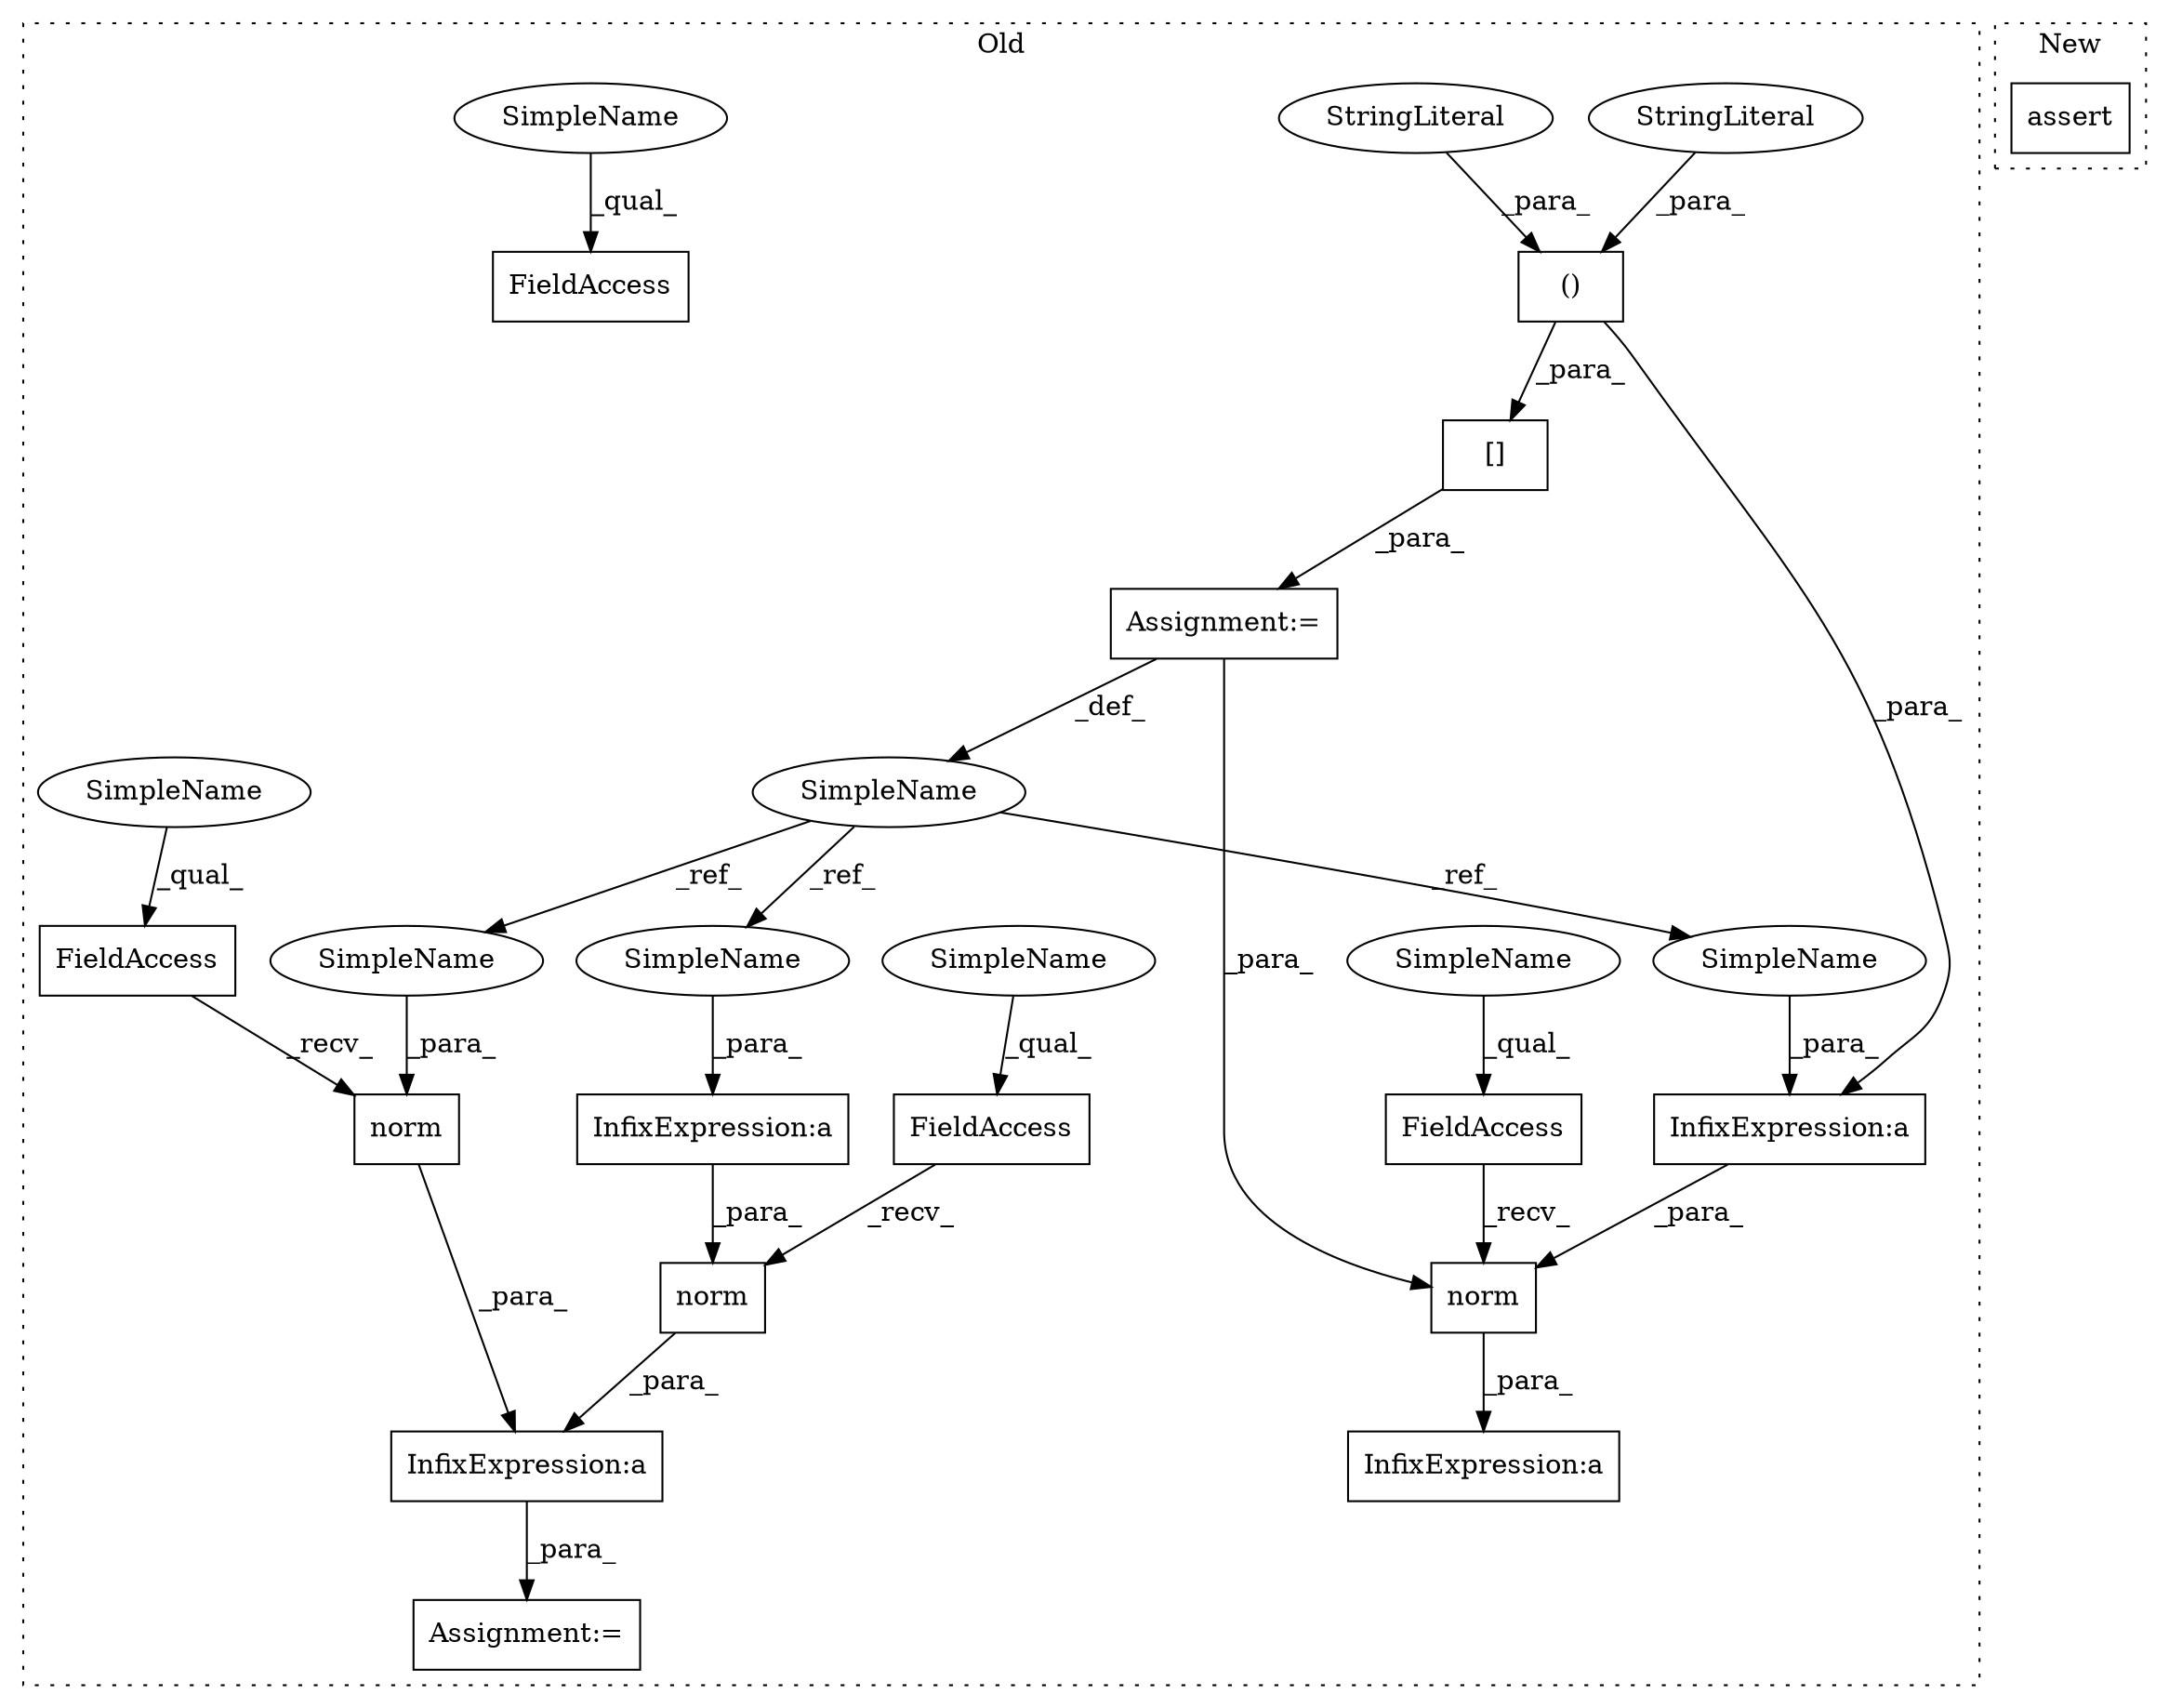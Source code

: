 digraph G {
subgraph cluster0 {
1 [label="norm" a="32" s="2809,2826" l="5,1" shape="box"];
3 [label="FieldAccess" a="22" s="2796" l="12" shape="box"];
4 [label="Assignment:=" a="7" s="2794" l="1" shape="box"];
5 [label="InfixExpression:a" a="27" s="2815" l="3" shape="box"];
6 [label="InfixExpression:a" a="27" s="2827" l="3" shape="box"];
7 [label="FieldAccess" a="22" s="2830" l="12" shape="box"];
8 [label="norm" a="32" s="2843,2849" l="5,1" shape="box"];
9 [label="()" a="106" s="2661" l="48" shape="box"];
10 [label="[]" a="2" s="2654,2709" l="7,2" shape="box"];
11 [label="SimpleName" a="42" s="2652" l="1" shape="ellipse"];
12 [label="StringLiteral" a="45" s="2661" l="19" shape="ellipse"];
13 [label="Assignment:=" a="7" s="2653" l="1" shape="box"];
14 [label="StringLiteral" a="45" s="2693" l="16" shape="ellipse"];
15 [label="InfixExpression:a" a="27" s="3042" l="3" shape="box"];
16 [label="InfixExpression:a" a="27" s="2992" l="3" shape="box"];
17 [label="FieldAccess" a="22" s="3045" l="12" shape="box"];
18 [label="FieldAccess" a="22" s="2973" l="12" shape="box"];
19 [label="norm" a="32" s="2986,3041" l="5,1" shape="box"];
20 [label="SimpleName" a="42" s="3045" l="5" shape="ellipse"];
21 [label="SimpleName" a="42" s="2973" l="5" shape="ellipse"];
22 [label="SimpleName" a="42" s="2830" l="5" shape="ellipse"];
23 [label="SimpleName" a="42" s="2796" l="5" shape="ellipse"];
24 [label="SimpleName" a="42" s="2848" l="1" shape="ellipse"];
25 [label="SimpleName" a="42" s="2991" l="1" shape="ellipse"];
26 [label="SimpleName" a="42" s="2814" l="1" shape="ellipse"];
label = "Old";
style="dotted";
}
subgraph cluster1 {
2 [label="assert" a="6" s="2423" l="7" shape="box"];
label = "New";
style="dotted";
}
1 -> 6 [label="_para_"];
3 -> 1 [label="_recv_"];
5 -> 1 [label="_para_"];
6 -> 4 [label="_para_"];
7 -> 8 [label="_recv_"];
8 -> 6 [label="_para_"];
9 -> 10 [label="_para_"];
9 -> 16 [label="_para_"];
10 -> 13 [label="_para_"];
11 -> 26 [label="_ref_"];
11 -> 25 [label="_ref_"];
11 -> 24 [label="_ref_"];
12 -> 9 [label="_para_"];
13 -> 19 [label="_para_"];
13 -> 11 [label="_def_"];
14 -> 9 [label="_para_"];
16 -> 19 [label="_para_"];
18 -> 19 [label="_recv_"];
19 -> 15 [label="_para_"];
20 -> 17 [label="_qual_"];
21 -> 18 [label="_qual_"];
22 -> 7 [label="_qual_"];
23 -> 3 [label="_qual_"];
24 -> 8 [label="_para_"];
25 -> 16 [label="_para_"];
26 -> 5 [label="_para_"];
}